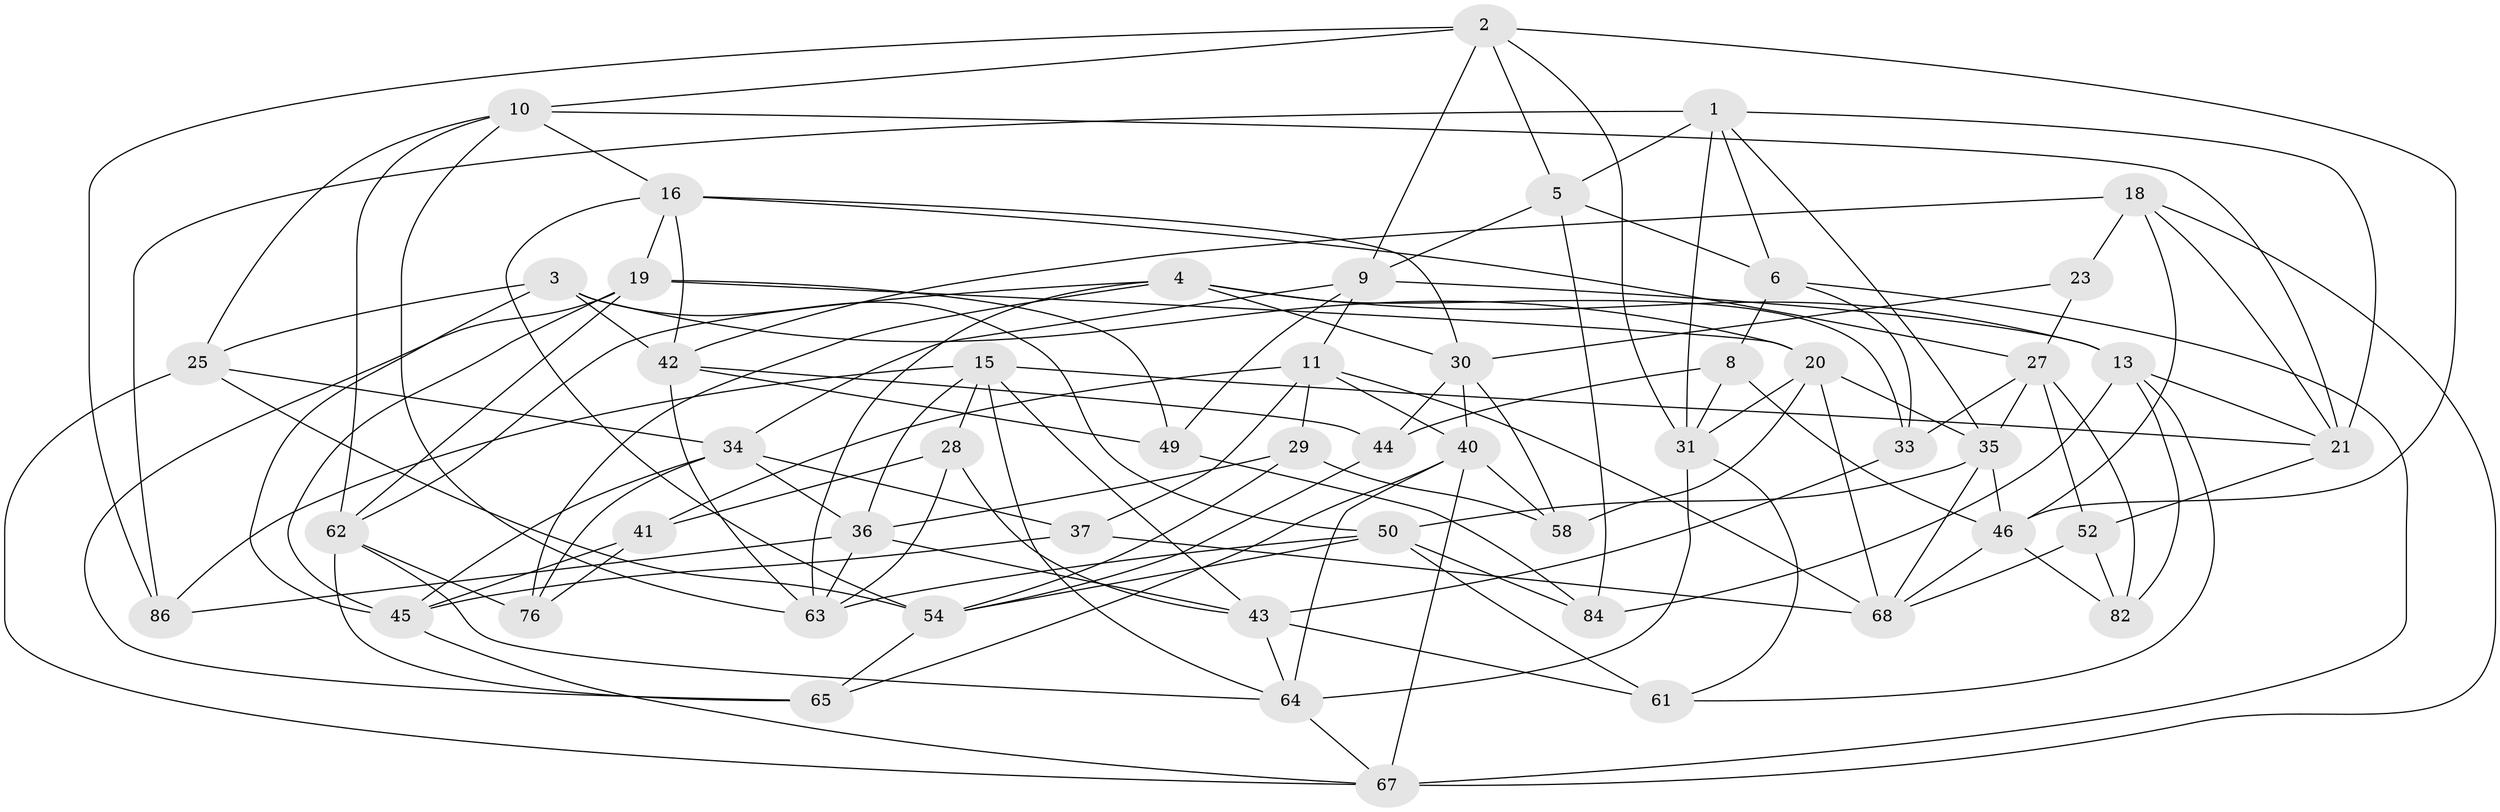 // original degree distribution, {4: 1.0}
// Generated by graph-tools (version 1.1) at 2025/42/03/06/25 10:42:22]
// undirected, 52 vertices, 136 edges
graph export_dot {
graph [start="1"]
  node [color=gray90,style=filled];
  1 [super="+14"];
  2 [super="+17"];
  3 [super="+22"];
  4 [super="+12"];
  5 [super="+7"];
  6 [super="+83"];
  8;
  9 [super="+32"];
  10 [super="+24"];
  11 [super="+85"];
  13 [super="+79"];
  15 [super="+47"];
  16 [super="+71"];
  18 [super="+72"];
  19 [super="+39"];
  20 [super="+60"];
  21 [super="+26"];
  23;
  25 [super="+87"];
  27 [super="+55"];
  28;
  29;
  30 [super="+48"];
  31 [super="+70"];
  33;
  34 [super="+77"];
  35 [super="+38"];
  36 [super="+59"];
  37;
  40 [super="+56"];
  41;
  42 [super="+80"];
  43 [super="+53"];
  44;
  45 [super="+66"];
  46 [super="+51"];
  49;
  50 [super="+57"];
  52;
  54 [super="+69"];
  58;
  61;
  62 [super="+78"];
  63 [super="+75"];
  64 [super="+73"];
  65;
  67 [super="+74"];
  68 [super="+81"];
  76;
  82;
  84;
  86;
  1 -- 5;
  1 -- 31;
  1 -- 35;
  1 -- 21;
  1 -- 86;
  1 -- 6;
  2 -- 5;
  2 -- 46;
  2 -- 86;
  2 -- 31;
  2 -- 10;
  2 -- 9;
  3 -- 45;
  3 -- 25 [weight=2];
  3 -- 20;
  3 -- 50;
  3 -- 42;
  4 -- 76;
  4 -- 62;
  4 -- 30;
  4 -- 33;
  4 -- 13;
  4 -- 63;
  5 -- 9;
  5 -- 84;
  5 -- 6 [weight=2];
  6 -- 8;
  6 -- 33;
  6 -- 67;
  8 -- 46;
  8 -- 44;
  8 -- 31;
  9 -- 34;
  9 -- 13;
  9 -- 11;
  9 -- 49;
  10 -- 62;
  10 -- 25;
  10 -- 63;
  10 -- 16;
  10 -- 21;
  11 -- 41;
  11 -- 29;
  11 -- 40;
  11 -- 68;
  11 -- 37;
  13 -- 84;
  13 -- 82;
  13 -- 21;
  13 -- 61;
  15 -- 36;
  15 -- 21;
  15 -- 28;
  15 -- 43;
  15 -- 86;
  15 -- 64;
  16 -- 54;
  16 -- 27;
  16 -- 42;
  16 -- 30;
  16 -- 19;
  18 -- 46;
  18 -- 67;
  18 -- 23 [weight=2];
  18 -- 21;
  18 -- 42;
  19 -- 20;
  19 -- 49;
  19 -- 62;
  19 -- 65;
  19 -- 45;
  20 -- 58;
  20 -- 31;
  20 -- 35;
  20 -- 68;
  21 -- 52;
  23 -- 30;
  23 -- 27;
  25 -- 34;
  25 -- 67;
  25 -- 54;
  27 -- 33;
  27 -- 52;
  27 -- 82;
  27 -- 35;
  28 -- 63;
  28 -- 41;
  28 -- 43;
  29 -- 58;
  29 -- 36;
  29 -- 54;
  30 -- 58;
  30 -- 44;
  30 -- 40;
  31 -- 61;
  31 -- 64;
  33 -- 43;
  34 -- 45;
  34 -- 36;
  34 -- 37;
  34 -- 76;
  35 -- 68;
  35 -- 50;
  35 -- 46;
  36 -- 86;
  36 -- 43;
  36 -- 63;
  37 -- 45;
  37 -- 68;
  40 -- 58;
  40 -- 64;
  40 -- 65;
  40 -- 67;
  41 -- 76;
  41 -- 45;
  42 -- 44;
  42 -- 49;
  42 -- 63;
  43 -- 64;
  43 -- 61;
  44 -- 54;
  45 -- 67;
  46 -- 82;
  46 -- 68;
  49 -- 84;
  50 -- 63;
  50 -- 84;
  50 -- 61;
  50 -- 54;
  52 -- 68;
  52 -- 82;
  54 -- 65;
  62 -- 65;
  62 -- 76;
  62 -- 64;
  64 -- 67;
}
